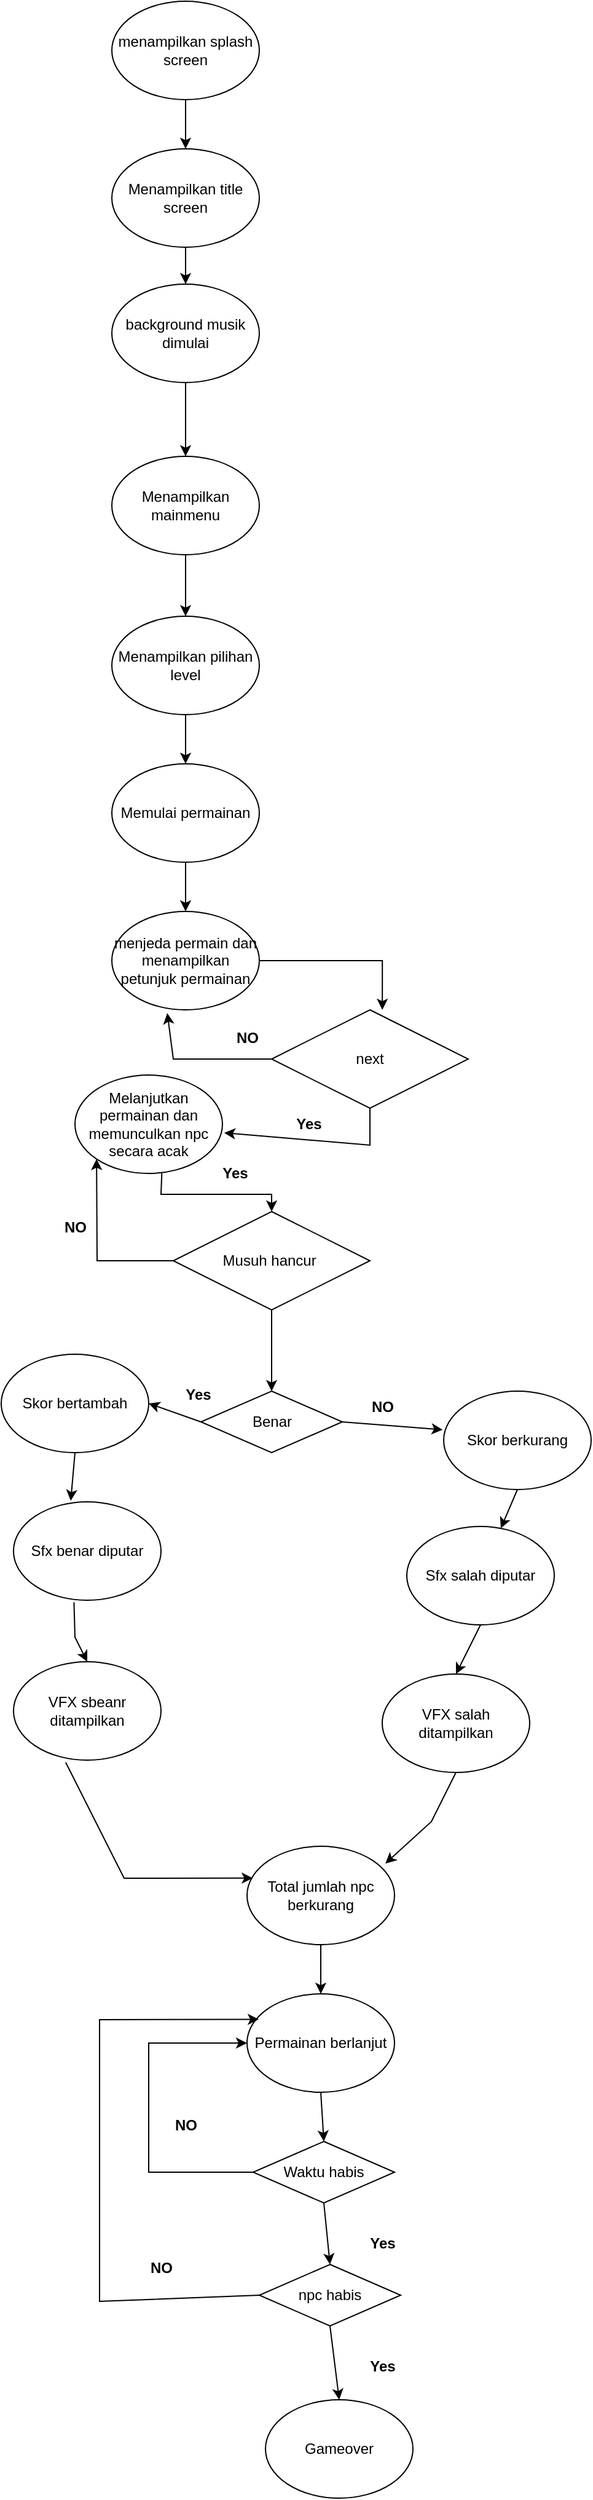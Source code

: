 <mxfile version="24.3.1" type="github">
  <diagram name="Page-1" id="_w-4o4oHEvFPpEyaA4Hl">
    <mxGraphModel dx="757" dy="405" grid="1" gridSize="10" guides="1" tooltips="1" connect="1" arrows="1" fold="1" page="1" pageScale="1" pageWidth="850" pageHeight="1100" math="0" shadow="0">
      <root>
        <mxCell id="0" />
        <mxCell id="1" parent="0" />
        <mxCell id="fXjwy3XQdKXkn7aBWRbw-15" style="edgeStyle=orthogonalEdgeStyle;rounded=0;orthogonalLoop=1;jettySize=auto;html=1;entryX=0.5;entryY=0;entryDx=0;entryDy=0;" edge="1" parent="1" source="fXjwy3XQdKXkn7aBWRbw-5" target="fXjwy3XQdKXkn7aBWRbw-6">
          <mxGeometry relative="1" as="geometry" />
        </mxCell>
        <mxCell id="fXjwy3XQdKXkn7aBWRbw-5" value="menampilkan splash screen" style="ellipse;whiteSpace=wrap;html=1;" vertex="1" parent="1">
          <mxGeometry x="180" y="70" width="120" height="80" as="geometry" />
        </mxCell>
        <mxCell id="fXjwy3XQdKXkn7aBWRbw-21" style="edgeStyle=orthogonalEdgeStyle;rounded=0;orthogonalLoop=1;jettySize=auto;html=1;entryX=0.5;entryY=0;entryDx=0;entryDy=0;" edge="1" parent="1" source="fXjwy3XQdKXkn7aBWRbw-6" target="fXjwy3XQdKXkn7aBWRbw-20">
          <mxGeometry relative="1" as="geometry" />
        </mxCell>
        <mxCell id="fXjwy3XQdKXkn7aBWRbw-6" value="Menampilkan title screen" style="ellipse;whiteSpace=wrap;html=1;" vertex="1" parent="1">
          <mxGeometry x="180" y="190" width="120" height="80" as="geometry" />
        </mxCell>
        <mxCell id="fXjwy3XQdKXkn7aBWRbw-17" style="edgeStyle=orthogonalEdgeStyle;rounded=0;orthogonalLoop=1;jettySize=auto;html=1;entryX=0.5;entryY=0;entryDx=0;entryDy=0;" edge="1" parent="1" source="fXjwy3XQdKXkn7aBWRbw-7" target="fXjwy3XQdKXkn7aBWRbw-8">
          <mxGeometry relative="1" as="geometry" />
        </mxCell>
        <mxCell id="fXjwy3XQdKXkn7aBWRbw-7" value="Menampilkan mainmenu" style="ellipse;whiteSpace=wrap;html=1;" vertex="1" parent="1">
          <mxGeometry x="180" y="440" width="120" height="80" as="geometry" />
        </mxCell>
        <mxCell id="fXjwy3XQdKXkn7aBWRbw-19" style="edgeStyle=orthogonalEdgeStyle;rounded=0;orthogonalLoop=1;jettySize=auto;html=1;entryX=0.5;entryY=0;entryDx=0;entryDy=0;" edge="1" parent="1" source="fXjwy3XQdKXkn7aBWRbw-8" target="fXjwy3XQdKXkn7aBWRbw-9">
          <mxGeometry relative="1" as="geometry" />
        </mxCell>
        <mxCell id="fXjwy3XQdKXkn7aBWRbw-8" value="Menampilkan pilihan level" style="ellipse;whiteSpace=wrap;html=1;" vertex="1" parent="1">
          <mxGeometry x="180" y="570" width="120" height="80" as="geometry" />
        </mxCell>
        <mxCell id="fXjwy3XQdKXkn7aBWRbw-23" style="edgeStyle=orthogonalEdgeStyle;rounded=0;orthogonalLoop=1;jettySize=auto;html=1;entryX=0.5;entryY=0;entryDx=0;entryDy=0;" edge="1" parent="1" source="fXjwy3XQdKXkn7aBWRbw-9" target="fXjwy3XQdKXkn7aBWRbw-10">
          <mxGeometry relative="1" as="geometry" />
        </mxCell>
        <mxCell id="fXjwy3XQdKXkn7aBWRbw-9" value="Memulai permainan" style="ellipse;whiteSpace=wrap;html=1;" vertex="1" parent="1">
          <mxGeometry x="180" y="690" width="120" height="80" as="geometry" />
        </mxCell>
        <mxCell id="fXjwy3XQdKXkn7aBWRbw-25" style="edgeStyle=orthogonalEdgeStyle;rounded=0;orthogonalLoop=1;jettySize=auto;html=1;entryX=0.563;entryY=0;entryDx=0;entryDy=0;entryPerimeter=0;" edge="1" parent="1" source="fXjwy3XQdKXkn7aBWRbw-10" target="fXjwy3XQdKXkn7aBWRbw-24">
          <mxGeometry relative="1" as="geometry">
            <mxPoint x="400" y="850" as="targetPoint" />
          </mxGeometry>
        </mxCell>
        <mxCell id="fXjwy3XQdKXkn7aBWRbw-10" value="menjeda permain dan menampilkan petunjuk permainan" style="ellipse;whiteSpace=wrap;html=1;" vertex="1" parent="1">
          <mxGeometry x="180" y="810" width="120" height="80" as="geometry" />
        </mxCell>
        <mxCell id="fXjwy3XQdKXkn7aBWRbw-11" value="Melanjutkan permainan dan memunculkan npc secara acak" style="ellipse;whiteSpace=wrap;html=1;" vertex="1" parent="1">
          <mxGeometry x="150" y="943" width="120" height="80" as="geometry" />
        </mxCell>
        <mxCell id="fXjwy3XQdKXkn7aBWRbw-12" value="Musuh hancur&amp;nbsp;" style="rhombus;whiteSpace=wrap;html=1;" vertex="1" parent="1">
          <mxGeometry x="230" y="1054" width="160" height="80" as="geometry" />
        </mxCell>
        <mxCell id="fXjwy3XQdKXkn7aBWRbw-13" value="Total jumlah npc berkurang" style="ellipse;whiteSpace=wrap;html=1;" vertex="1" parent="1">
          <mxGeometry x="290" y="1570" width="120" height="80" as="geometry" />
        </mxCell>
        <mxCell id="fXjwy3XQdKXkn7aBWRbw-14" value="Skor bertambah" style="ellipse;whiteSpace=wrap;html=1;" vertex="1" parent="1">
          <mxGeometry x="90" y="1170" width="120" height="80" as="geometry" />
        </mxCell>
        <mxCell id="fXjwy3XQdKXkn7aBWRbw-22" style="edgeStyle=orthogonalEdgeStyle;rounded=0;orthogonalLoop=1;jettySize=auto;html=1;" edge="1" parent="1" source="fXjwy3XQdKXkn7aBWRbw-20" target="fXjwy3XQdKXkn7aBWRbw-7">
          <mxGeometry relative="1" as="geometry" />
        </mxCell>
        <mxCell id="fXjwy3XQdKXkn7aBWRbw-20" value="background musik dimulai" style="ellipse;whiteSpace=wrap;html=1;" vertex="1" parent="1">
          <mxGeometry x="180" y="300" width="120" height="80" as="geometry" />
        </mxCell>
        <mxCell id="fXjwy3XQdKXkn7aBWRbw-24" value="next" style="rhombus;whiteSpace=wrap;html=1;" vertex="1" parent="1">
          <mxGeometry x="310" y="890" width="160" height="80" as="geometry" />
        </mxCell>
        <mxCell id="fXjwy3XQdKXkn7aBWRbw-27" value="" style="endArrow=classic;html=1;rounded=0;exitX=0.5;exitY=1;exitDx=0;exitDy=0;entryX=1.012;entryY=0.587;entryDx=0;entryDy=0;entryPerimeter=0;" edge="1" parent="1" source="fXjwy3XQdKXkn7aBWRbw-24" target="fXjwy3XQdKXkn7aBWRbw-11">
          <mxGeometry width="50" height="50" relative="1" as="geometry">
            <mxPoint x="420" y="940" as="sourcePoint" />
            <mxPoint x="470" y="890" as="targetPoint" />
            <Array as="points">
              <mxPoint x="390" y="1000" />
            </Array>
          </mxGeometry>
        </mxCell>
        <mxCell id="fXjwy3XQdKXkn7aBWRbw-28" value="" style="endArrow=classic;html=1;rounded=0;exitX=0;exitY=0.5;exitDx=0;exitDy=0;entryX=0.376;entryY=1.033;entryDx=0;entryDy=0;entryPerimeter=0;" edge="1" parent="1" source="fXjwy3XQdKXkn7aBWRbw-24" target="fXjwy3XQdKXkn7aBWRbw-10">
          <mxGeometry width="50" height="50" relative="1" as="geometry">
            <mxPoint x="400" y="980" as="sourcePoint" />
            <mxPoint x="291" y="1007" as="targetPoint" />
            <Array as="points">
              <mxPoint x="230" y="930" />
            </Array>
          </mxGeometry>
        </mxCell>
        <mxCell id="fXjwy3XQdKXkn7aBWRbw-29" value="NO" style="text;align=center;fontStyle=1;verticalAlign=middle;spacingLeft=3;spacingRight=3;strokeColor=none;rotatable=0;points=[[0,0.5],[1,0.5]];portConstraint=eastwest;html=1;" vertex="1" parent="1">
          <mxGeometry x="250" y="900" width="80" height="26" as="geometry" />
        </mxCell>
        <mxCell id="fXjwy3XQdKXkn7aBWRbw-30" value="Yes" style="text;align=center;fontStyle=1;verticalAlign=middle;spacingLeft=3;spacingRight=3;strokeColor=none;rotatable=0;points=[[0,0.5],[1,0.5]];portConstraint=eastwest;html=1;" vertex="1" parent="1">
          <mxGeometry x="300" y="970" width="80" height="26" as="geometry" />
        </mxCell>
        <mxCell id="fXjwy3XQdKXkn7aBWRbw-31" value="" style="endArrow=classic;html=1;rounded=0;exitX=0.589;exitY=0.996;exitDx=0;exitDy=0;exitPerimeter=0;entryX=0.5;entryY=0;entryDx=0;entryDy=0;" edge="1" parent="1" source="fXjwy3XQdKXkn7aBWRbw-11" target="fXjwy3XQdKXkn7aBWRbw-12">
          <mxGeometry width="50" height="50" relative="1" as="geometry">
            <mxPoint x="400" y="980" as="sourcePoint" />
            <mxPoint x="340" y="1050" as="targetPoint" />
            <Array as="points">
              <mxPoint x="220" y="1040" />
              <mxPoint x="310" y="1040" />
            </Array>
          </mxGeometry>
        </mxCell>
        <mxCell id="fXjwy3XQdKXkn7aBWRbw-32" value="" style="endArrow=classic;html=1;rounded=0;exitX=0.5;exitY=1;exitDx=0;exitDy=0;entryX=0.5;entryY=0;entryDx=0;entryDy=0;" edge="1" parent="1" source="fXjwy3XQdKXkn7aBWRbw-12" target="fXjwy3XQdKXkn7aBWRbw-51">
          <mxGeometry width="50" height="50" relative="1" as="geometry">
            <mxPoint x="241" y="1040" as="sourcePoint" />
            <mxPoint x="350" y="1090" as="targetPoint" />
            <Array as="points" />
          </mxGeometry>
        </mxCell>
        <mxCell id="fXjwy3XQdKXkn7aBWRbw-34" value="Yes" style="text;align=center;fontStyle=1;verticalAlign=middle;spacingLeft=3;spacingRight=3;strokeColor=none;rotatable=0;points=[[0,0.5],[1,0.5]];portConstraint=eastwest;html=1;" vertex="1" parent="1">
          <mxGeometry x="210" y="1190" width="80" height="26" as="geometry" />
        </mxCell>
        <mxCell id="fXjwy3XQdKXkn7aBWRbw-37" value="Skor berkurang" style="ellipse;whiteSpace=wrap;html=1;" vertex="1" parent="1">
          <mxGeometry x="450" y="1200" width="120" height="80" as="geometry" />
        </mxCell>
        <mxCell id="fXjwy3XQdKXkn7aBWRbw-38" value="" style="endArrow=classic;html=1;rounded=0;exitX=0.5;exitY=1;exitDx=0;exitDy=0;entryX=0.5;entryY=0;entryDx=0;entryDy=0;" edge="1" parent="1" source="fXjwy3XQdKXkn7aBWRbw-40" target="fXjwy3XQdKXkn7aBWRbw-41">
          <mxGeometry width="50" height="50" relative="1" as="geometry">
            <mxPoint x="350" y="1170" as="sourcePoint" />
            <mxPoint x="290" y="1230" as="targetPoint" />
            <Array as="points">
              <mxPoint x="470" y="1410" />
            </Array>
          </mxGeometry>
        </mxCell>
        <mxCell id="fXjwy3XQdKXkn7aBWRbw-41" value="VFX salah ditampilkan" style="ellipse;whiteSpace=wrap;html=1;" vertex="1" parent="1">
          <mxGeometry x="400" y="1430" width="120" height="80" as="geometry" />
        </mxCell>
        <mxCell id="fXjwy3XQdKXkn7aBWRbw-42" value="" style="endArrow=classic;html=1;rounded=0;exitX=0.5;exitY=1;exitDx=0;exitDy=0;" edge="1" parent="1" source="fXjwy3XQdKXkn7aBWRbw-37" target="fXjwy3XQdKXkn7aBWRbw-40">
          <mxGeometry width="50" height="50" relative="1" as="geometry">
            <mxPoint x="510" y="1280" as="sourcePoint" />
            <mxPoint x="410" y="1540" as="targetPoint" />
            <Array as="points" />
          </mxGeometry>
        </mxCell>
        <mxCell id="fXjwy3XQdKXkn7aBWRbw-40" value="Sfx salah diputar" style="ellipse;whiteSpace=wrap;html=1;" vertex="1" parent="1">
          <mxGeometry x="420" y="1310" width="120" height="80" as="geometry" />
        </mxCell>
        <mxCell id="fXjwy3XQdKXkn7aBWRbw-44" value="" style="endArrow=classic;html=1;rounded=0;exitX=0.5;exitY=1;exitDx=0;exitDy=0;entryX=0.938;entryY=0.176;entryDx=0;entryDy=0;entryPerimeter=0;" edge="1" parent="1" source="fXjwy3XQdKXkn7aBWRbw-41" target="fXjwy3XQdKXkn7aBWRbw-13">
          <mxGeometry width="50" height="50" relative="1" as="geometry">
            <mxPoint x="490" y="1400" as="sourcePoint" />
            <mxPoint x="480" y="1440" as="targetPoint" />
            <Array as="points">
              <mxPoint x="440" y="1550" />
            </Array>
          </mxGeometry>
        </mxCell>
        <mxCell id="fXjwy3XQdKXkn7aBWRbw-45" value="" style="endArrow=classic;html=1;rounded=0;exitX=0.41;exitY=1.021;exitDx=0;exitDy=0;entryX=0.5;entryY=0;entryDx=0;entryDy=0;exitPerimeter=0;" edge="1" parent="1" source="fXjwy3XQdKXkn7aBWRbw-47" target="fXjwy3XQdKXkn7aBWRbw-46">
          <mxGeometry width="50" height="50" relative="1" as="geometry">
            <mxPoint x="90" y="1140" as="sourcePoint" />
            <mxPoint x="30" y="1200" as="targetPoint" />
            <Array as="points">
              <mxPoint x="150" y="1400" />
            </Array>
          </mxGeometry>
        </mxCell>
        <mxCell id="fXjwy3XQdKXkn7aBWRbw-46" value="VFX sbeanr ditampilkan" style="ellipse;whiteSpace=wrap;html=1;" vertex="1" parent="1">
          <mxGeometry x="100" y="1420" width="120" height="80" as="geometry" />
        </mxCell>
        <mxCell id="fXjwy3XQdKXkn7aBWRbw-47" value="Sfx benar diputar" style="ellipse;whiteSpace=wrap;html=1;" vertex="1" parent="1">
          <mxGeometry x="100" y="1290" width="120" height="80" as="geometry" />
        </mxCell>
        <mxCell id="fXjwy3XQdKXkn7aBWRbw-48" value="" style="endArrow=classic;html=1;rounded=0;exitX=0.354;exitY=1.023;exitDx=0;exitDy=0;entryX=0.039;entryY=0.324;entryDx=0;entryDy=0;entryPerimeter=0;exitPerimeter=0;" edge="1" parent="1" source="fXjwy3XQdKXkn7aBWRbw-46" target="fXjwy3XQdKXkn7aBWRbw-13">
          <mxGeometry width="50" height="50" relative="1" as="geometry">
            <mxPoint x="230" y="1370" as="sourcePoint" />
            <mxPoint x="143" y="1554" as="targetPoint" />
            <Array as="points">
              <mxPoint x="190" y="1596" />
            </Array>
          </mxGeometry>
        </mxCell>
        <mxCell id="fXjwy3XQdKXkn7aBWRbw-49" value="" style="endArrow=classic;html=1;rounded=0;exitX=0.5;exitY=1;exitDx=0;exitDy=0;entryX=0.388;entryY=-0.011;entryDx=0;entryDy=0;entryPerimeter=0;" edge="1" parent="1" source="fXjwy3XQdKXkn7aBWRbw-14" target="fXjwy3XQdKXkn7aBWRbw-47">
          <mxGeometry width="50" height="50" relative="1" as="geometry">
            <mxPoint x="219" y="1372" as="sourcePoint" />
            <mxPoint x="220" y="1410" as="targetPoint" />
            <Array as="points" />
          </mxGeometry>
        </mxCell>
        <mxCell id="fXjwy3XQdKXkn7aBWRbw-51" value="Benar" style="rhombus;whiteSpace=wrap;html=1;" vertex="1" parent="1">
          <mxGeometry x="252.5" y="1200" width="115" height="50" as="geometry" />
        </mxCell>
        <mxCell id="fXjwy3XQdKXkn7aBWRbw-55" value="" style="endArrow=classic;html=1;rounded=0;exitX=1;exitY=0.5;exitDx=0;exitDy=0;entryX=-0.007;entryY=0.392;entryDx=0;entryDy=0;entryPerimeter=0;" edge="1" parent="1" source="fXjwy3XQdKXkn7aBWRbw-51" target="fXjwy3XQdKXkn7aBWRbw-37">
          <mxGeometry width="50" height="50" relative="1" as="geometry">
            <mxPoint x="320" y="1144" as="sourcePoint" />
            <mxPoint x="320" y="1210" as="targetPoint" />
            <Array as="points" />
          </mxGeometry>
        </mxCell>
        <mxCell id="fXjwy3XQdKXkn7aBWRbw-56" value="" style="endArrow=classic;html=1;rounded=0;exitX=0;exitY=0.5;exitDx=0;exitDy=0;entryX=1;entryY=0.5;entryDx=0;entryDy=0;" edge="1" parent="1" source="fXjwy3XQdKXkn7aBWRbw-51" target="fXjwy3XQdKXkn7aBWRbw-14">
          <mxGeometry width="50" height="50" relative="1" as="geometry">
            <mxPoint x="320" y="1144" as="sourcePoint" />
            <mxPoint x="320" y="1210" as="targetPoint" />
            <Array as="points" />
          </mxGeometry>
        </mxCell>
        <mxCell id="fXjwy3XQdKXkn7aBWRbw-57" value="NO" style="text;align=center;fontStyle=1;verticalAlign=middle;spacingLeft=3;spacingRight=3;strokeColor=none;rotatable=0;points=[[0,0.5],[1,0.5]];portConstraint=eastwest;html=1;" vertex="1" parent="1">
          <mxGeometry x="360" y="1200" width="80" height="26" as="geometry" />
        </mxCell>
        <mxCell id="fXjwy3XQdKXkn7aBWRbw-58" value="Yes" style="text;align=center;fontStyle=1;verticalAlign=middle;spacingLeft=3;spacingRight=3;strokeColor=none;rotatable=0;points=[[0,0.5],[1,0.5]];portConstraint=eastwest;html=1;" vertex="1" parent="1">
          <mxGeometry x="240" y="1010" width="80" height="26" as="geometry" />
        </mxCell>
        <mxCell id="fXjwy3XQdKXkn7aBWRbw-59" value="" style="endArrow=classic;html=1;rounded=0;exitX=0;exitY=0.5;exitDx=0;exitDy=0;entryX=0;entryY=1;entryDx=0;entryDy=0;" edge="1" parent="1" source="fXjwy3XQdKXkn7aBWRbw-12" target="fXjwy3XQdKXkn7aBWRbw-11">
          <mxGeometry width="50" height="50" relative="1" as="geometry">
            <mxPoint x="400" y="980" as="sourcePoint" />
            <mxPoint x="281" y="1000" as="targetPoint" />
            <Array as="points">
              <mxPoint x="168" y="1094" />
            </Array>
          </mxGeometry>
        </mxCell>
        <mxCell id="fXjwy3XQdKXkn7aBWRbw-60" value="NO" style="text;align=center;fontStyle=1;verticalAlign=middle;spacingLeft=3;spacingRight=3;strokeColor=none;rotatable=0;points=[[0,0.5],[1,0.5]];portConstraint=eastwest;html=1;" vertex="1" parent="1">
          <mxGeometry x="110" y="1054" width="80" height="26" as="geometry" />
        </mxCell>
        <mxCell id="fXjwy3XQdKXkn7aBWRbw-61" value="Permainan berlanjut" style="ellipse;whiteSpace=wrap;html=1;" vertex="1" parent="1">
          <mxGeometry x="290" y="1690" width="120" height="80" as="geometry" />
        </mxCell>
        <mxCell id="fXjwy3XQdKXkn7aBWRbw-63" value="" style="endArrow=classic;html=1;rounded=0;entryX=0.5;entryY=0;entryDx=0;entryDy=0;exitX=0.5;exitY=1;exitDx=0;exitDy=0;" edge="1" parent="1" source="fXjwy3XQdKXkn7aBWRbw-13" target="fXjwy3XQdKXkn7aBWRbw-61">
          <mxGeometry width="50" height="50" relative="1" as="geometry">
            <mxPoint x="320" y="1690" as="sourcePoint" />
            <mxPoint x="370" y="1640" as="targetPoint" />
          </mxGeometry>
        </mxCell>
        <mxCell id="fXjwy3XQdKXkn7aBWRbw-64" value="Waktu habis" style="rhombus;whiteSpace=wrap;html=1;" vertex="1" parent="1">
          <mxGeometry x="295" y="1810" width="115" height="50" as="geometry" />
        </mxCell>
        <mxCell id="fXjwy3XQdKXkn7aBWRbw-65" value="npc habis" style="rhombus;whiteSpace=wrap;html=1;" vertex="1" parent="1">
          <mxGeometry x="300" y="1910" width="115" height="50" as="geometry" />
        </mxCell>
        <mxCell id="fXjwy3XQdKXkn7aBWRbw-66" value="" style="endArrow=classic;html=1;rounded=0;entryX=0.5;entryY=0;entryDx=0;entryDy=0;exitX=0.5;exitY=1;exitDx=0;exitDy=0;" edge="1" parent="1" source="fXjwy3XQdKXkn7aBWRbw-61" target="fXjwy3XQdKXkn7aBWRbw-64">
          <mxGeometry width="50" height="50" relative="1" as="geometry">
            <mxPoint x="320" y="1800" as="sourcePoint" />
            <mxPoint x="370" y="1750" as="targetPoint" />
          </mxGeometry>
        </mxCell>
        <mxCell id="fXjwy3XQdKXkn7aBWRbw-67" value="" style="endArrow=classic;html=1;rounded=0;entryX=0.5;entryY=0;entryDx=0;entryDy=0;exitX=0.5;exitY=1;exitDx=0;exitDy=0;" edge="1" parent="1" source="fXjwy3XQdKXkn7aBWRbw-64" target="fXjwy3XQdKXkn7aBWRbw-65">
          <mxGeometry width="50" height="50" relative="1" as="geometry">
            <mxPoint x="360" y="1780" as="sourcePoint" />
            <mxPoint x="363" y="1820" as="targetPoint" />
          </mxGeometry>
        </mxCell>
        <mxCell id="fXjwy3XQdKXkn7aBWRbw-68" value="Gameover" style="ellipse;whiteSpace=wrap;html=1;" vertex="1" parent="1">
          <mxGeometry x="305" y="2020" width="120" height="80" as="geometry" />
        </mxCell>
        <mxCell id="fXjwy3XQdKXkn7aBWRbw-69" value="" style="endArrow=classic;html=1;rounded=0;entryX=0.5;entryY=0;entryDx=0;entryDy=0;exitX=0.5;exitY=1;exitDx=0;exitDy=0;" edge="1" parent="1" source="fXjwy3XQdKXkn7aBWRbw-65" target="fXjwy3XQdKXkn7aBWRbw-68">
          <mxGeometry width="50" height="50" relative="1" as="geometry">
            <mxPoint x="363" y="1870" as="sourcePoint" />
            <mxPoint x="368" y="1920" as="targetPoint" />
          </mxGeometry>
        </mxCell>
        <mxCell id="fXjwy3XQdKXkn7aBWRbw-70" value="Yes" style="text;align=center;fontStyle=1;verticalAlign=middle;spacingLeft=3;spacingRight=3;strokeColor=none;rotatable=0;points=[[0,0.5],[1,0.5]];portConstraint=eastwest;html=1;" vertex="1" parent="1">
          <mxGeometry x="360" y="1880" width="80" height="26" as="geometry" />
        </mxCell>
        <mxCell id="fXjwy3XQdKXkn7aBWRbw-71" value="Yes" style="text;align=center;fontStyle=1;verticalAlign=middle;spacingLeft=3;spacingRight=3;strokeColor=none;rotatable=0;points=[[0,0.5],[1,0.5]];portConstraint=eastwest;html=1;" vertex="1" parent="1">
          <mxGeometry x="360" y="1980" width="80" height="26" as="geometry" />
        </mxCell>
        <mxCell id="fXjwy3XQdKXkn7aBWRbw-72" value="NO" style="text;align=center;fontStyle=1;verticalAlign=middle;spacingLeft=3;spacingRight=3;strokeColor=none;rotatable=0;points=[[0,0.5],[1,0.5]];portConstraint=eastwest;html=1;" vertex="1" parent="1">
          <mxGeometry x="200" y="1784" width="80" height="26" as="geometry" />
        </mxCell>
        <mxCell id="fXjwy3XQdKXkn7aBWRbw-73" value="" style="endArrow=classic;html=1;rounded=0;exitX=0;exitY=0.5;exitDx=0;exitDy=0;entryX=0;entryY=0.5;entryDx=0;entryDy=0;" edge="1" parent="1" source="fXjwy3XQdKXkn7aBWRbw-64" target="fXjwy3XQdKXkn7aBWRbw-61">
          <mxGeometry width="50" height="50" relative="1" as="geometry">
            <mxPoint x="320" y="1960" as="sourcePoint" />
            <mxPoint x="370" y="1910" as="targetPoint" />
            <Array as="points">
              <mxPoint x="210" y="1835" />
              <mxPoint x="210" y="1730" />
            </Array>
          </mxGeometry>
        </mxCell>
        <mxCell id="fXjwy3XQdKXkn7aBWRbw-74" value="" style="endArrow=classic;html=1;rounded=0;exitX=0;exitY=0.5;exitDx=0;exitDy=0;entryX=0.08;entryY=0.259;entryDx=0;entryDy=0;entryPerimeter=0;" edge="1" parent="1" source="fXjwy3XQdKXkn7aBWRbw-65" target="fXjwy3XQdKXkn7aBWRbw-61">
          <mxGeometry width="50" height="50" relative="1" as="geometry">
            <mxPoint x="305" y="1845" as="sourcePoint" />
            <mxPoint x="300" y="1740" as="targetPoint" />
            <Array as="points">
              <mxPoint x="170" y="1940" />
              <mxPoint x="170" y="1711" />
            </Array>
          </mxGeometry>
        </mxCell>
        <mxCell id="fXjwy3XQdKXkn7aBWRbw-75" value="NO" style="text;align=center;fontStyle=1;verticalAlign=middle;spacingLeft=3;spacingRight=3;strokeColor=none;rotatable=0;points=[[0,0.5],[1,0.5]];portConstraint=eastwest;html=1;" vertex="1" parent="1">
          <mxGeometry x="180" y="1900" width="80" height="26" as="geometry" />
        </mxCell>
      </root>
    </mxGraphModel>
  </diagram>
</mxfile>
